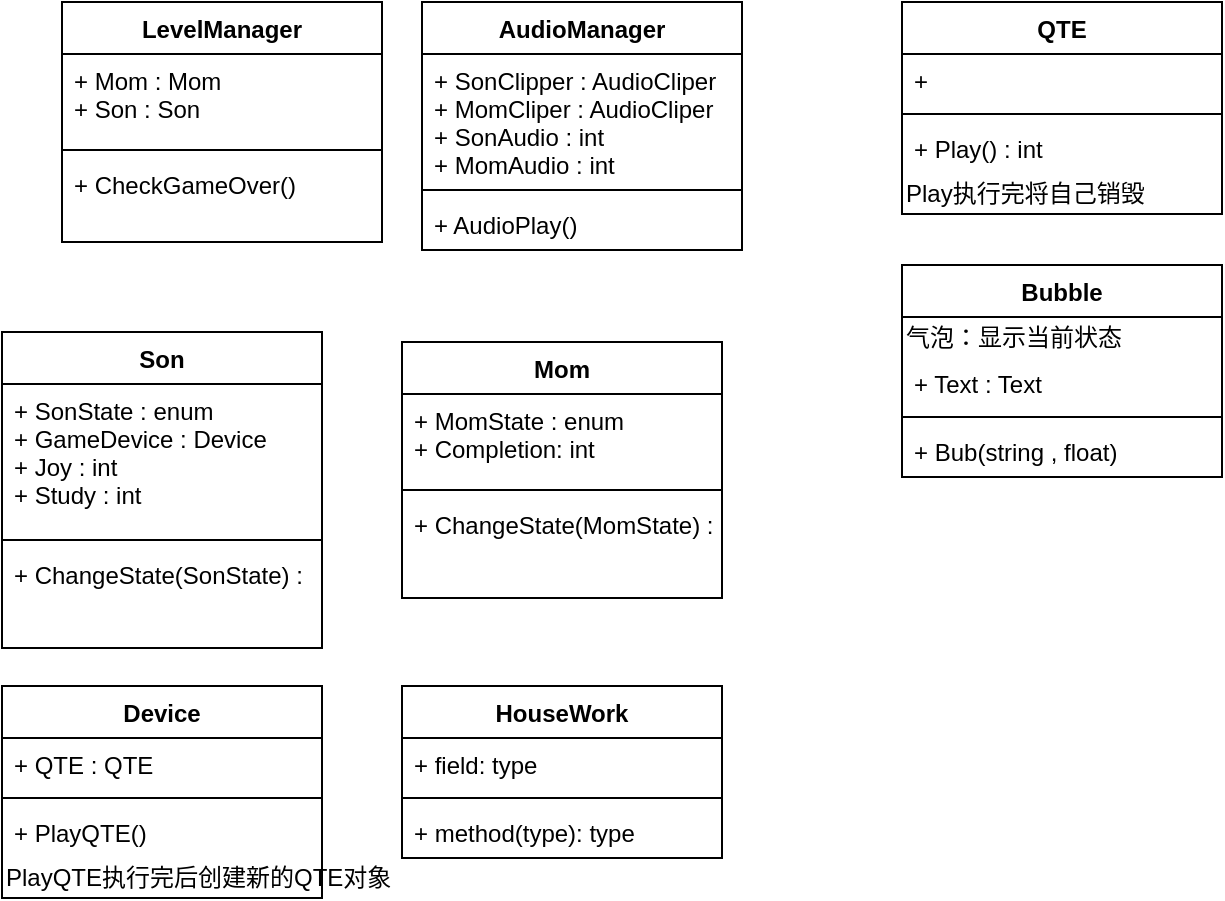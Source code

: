 <mxfile version="10.7.3"><diagram id="Rf6WGnKh9O6FQVkGJHRN" name="第 1 页"><mxGraphModel dx="1137" dy="478" grid="1" gridSize="10" guides="1" tooltips="1" connect="1" arrows="1" fold="1" page="1" pageScale="1" pageWidth="827" pageHeight="1169" math="0" shadow="0"><root><mxCell id="0"/><mxCell id="1" parent="0"/><mxCell id="sH5WNrjj7jIhEKI4YS_0-2" value="Son" style="swimlane;fontStyle=1;align=center;verticalAlign=top;childLayout=stackLayout;horizontal=1;startSize=26;horizontalStack=0;resizeParent=1;resizeParentMax=0;resizeLast=0;collapsible=1;marginBottom=0;" vertex="1" parent="1"><mxGeometry x="140" y="200" width="160" height="158" as="geometry"/></mxCell><mxCell id="sH5WNrjj7jIhEKI4YS_0-3" value="+ SonState : enum&#10;+ GameDevice : Device&#10;+ Joy : int&#10;+ Study : int&#10;&#10;" style="text;strokeColor=none;fillColor=none;align=left;verticalAlign=top;spacingLeft=4;spacingRight=4;overflow=hidden;rotatable=0;points=[[0,0.5],[1,0.5]];portConstraint=eastwest;" vertex="1" parent="sH5WNrjj7jIhEKI4YS_0-2"><mxGeometry y="26" width="160" height="74" as="geometry"/></mxCell><mxCell id="sH5WNrjj7jIhEKI4YS_0-4" value="" style="line;strokeWidth=1;fillColor=none;align=left;verticalAlign=middle;spacingTop=-1;spacingLeft=3;spacingRight=3;rotatable=0;labelPosition=right;points=[];portConstraint=eastwest;" vertex="1" parent="sH5WNrjj7jIhEKI4YS_0-2"><mxGeometry y="100" width="160" height="8" as="geometry"/></mxCell><mxCell id="sH5WNrjj7jIhEKI4YS_0-5" value="+ ChangeState(SonState) : &#10;" style="text;strokeColor=none;fillColor=none;align=left;verticalAlign=top;spacingLeft=4;spacingRight=4;overflow=hidden;rotatable=0;points=[[0,0.5],[1,0.5]];portConstraint=eastwest;" vertex="1" parent="sH5WNrjj7jIhEKI4YS_0-2"><mxGeometry y="108" width="160" height="50" as="geometry"/></mxCell><mxCell id="sH5WNrjj7jIhEKI4YS_0-6" value="Mom" style="swimlane;fontStyle=1;align=center;verticalAlign=top;childLayout=stackLayout;horizontal=1;startSize=26;horizontalStack=0;resizeParent=1;resizeParentMax=0;resizeLast=0;collapsible=1;marginBottom=0;" vertex="1" parent="1"><mxGeometry x="340" y="205" width="160" height="128" as="geometry"/></mxCell><mxCell id="sH5WNrjj7jIhEKI4YS_0-7" value="+ MomState : enum&#10;+ Completion: int&#10;" style="text;strokeColor=none;fillColor=none;align=left;verticalAlign=top;spacingLeft=4;spacingRight=4;overflow=hidden;rotatable=0;points=[[0,0.5],[1,0.5]];portConstraint=eastwest;" vertex="1" parent="sH5WNrjj7jIhEKI4YS_0-6"><mxGeometry y="26" width="160" height="44" as="geometry"/></mxCell><mxCell id="sH5WNrjj7jIhEKI4YS_0-8" value="" style="line;strokeWidth=1;fillColor=none;align=left;verticalAlign=middle;spacingTop=-1;spacingLeft=3;spacingRight=3;rotatable=0;labelPosition=right;points=[];portConstraint=eastwest;" vertex="1" parent="sH5WNrjj7jIhEKI4YS_0-6"><mxGeometry y="70" width="160" height="8" as="geometry"/></mxCell><mxCell id="sH5WNrjj7jIhEKI4YS_0-9" value="+ ChangeState(MomState) : " style="text;strokeColor=none;fillColor=none;align=left;verticalAlign=top;spacingLeft=4;spacingRight=4;overflow=hidden;rotatable=0;points=[[0,0.5],[1,0.5]];portConstraint=eastwest;" vertex="1" parent="sH5WNrjj7jIhEKI4YS_0-6"><mxGeometry y="78" width="160" height="50" as="geometry"/></mxCell><mxCell id="sH5WNrjj7jIhEKI4YS_0-10" value="LevelManager" style="swimlane;fontStyle=1;align=center;verticalAlign=top;childLayout=stackLayout;horizontal=1;startSize=26;horizontalStack=0;resizeParent=1;resizeParentMax=0;resizeLast=0;collapsible=1;marginBottom=0;" vertex="1" parent="1"><mxGeometry x="170" y="35" width="160" height="120" as="geometry"/></mxCell><mxCell id="sH5WNrjj7jIhEKI4YS_0-11" value="+ Mom : Mom&#10;+ Son : Son&#10;" style="text;strokeColor=none;fillColor=none;align=left;verticalAlign=top;spacingLeft=4;spacingRight=4;overflow=hidden;rotatable=0;points=[[0,0.5],[1,0.5]];portConstraint=eastwest;" vertex="1" parent="sH5WNrjj7jIhEKI4YS_0-10"><mxGeometry y="26" width="160" height="44" as="geometry"/></mxCell><mxCell id="sH5WNrjj7jIhEKI4YS_0-12" value="" style="line;strokeWidth=1;fillColor=none;align=left;verticalAlign=middle;spacingTop=-1;spacingLeft=3;spacingRight=3;rotatable=0;labelPosition=right;points=[];portConstraint=eastwest;" vertex="1" parent="sH5WNrjj7jIhEKI4YS_0-10"><mxGeometry y="70" width="160" height="8" as="geometry"/></mxCell><mxCell id="sH5WNrjj7jIhEKI4YS_0-13" value="+ CheckGameOver()" style="text;strokeColor=none;fillColor=none;align=left;verticalAlign=top;spacingLeft=4;spacingRight=4;overflow=hidden;rotatable=0;points=[[0,0.5],[1,0.5]];portConstraint=eastwest;" vertex="1" parent="sH5WNrjj7jIhEKI4YS_0-10"><mxGeometry y="78" width="160" height="42" as="geometry"/></mxCell><mxCell id="sH5WNrjj7jIhEKI4YS_0-14" value="AudioManager" style="swimlane;fontStyle=1;align=center;verticalAlign=top;childLayout=stackLayout;horizontal=1;startSize=26;horizontalStack=0;resizeParent=1;resizeParentMax=0;resizeLast=0;collapsible=1;marginBottom=0;" vertex="1" parent="1"><mxGeometry x="350" y="35" width="160" height="124" as="geometry"/></mxCell><mxCell id="sH5WNrjj7jIhEKI4YS_0-15" value="+ SonClipper : AudioCliper&#10;+ MomCliper : AudioCliper&#10;+ SonAudio : int&#10;+ MomAudio : int&#10;&#10;&#10;" style="text;strokeColor=none;fillColor=none;align=left;verticalAlign=top;spacingLeft=4;spacingRight=4;overflow=hidden;rotatable=0;points=[[0,0.5],[1,0.5]];portConstraint=eastwest;" vertex="1" parent="sH5WNrjj7jIhEKI4YS_0-14"><mxGeometry y="26" width="160" height="64" as="geometry"/></mxCell><mxCell id="sH5WNrjj7jIhEKI4YS_0-16" value="" style="line;strokeWidth=1;fillColor=none;align=left;verticalAlign=middle;spacingTop=-1;spacingLeft=3;spacingRight=3;rotatable=0;labelPosition=right;points=[];portConstraint=eastwest;" vertex="1" parent="sH5WNrjj7jIhEKI4YS_0-14"><mxGeometry y="90" width="160" height="8" as="geometry"/></mxCell><mxCell id="sH5WNrjj7jIhEKI4YS_0-17" value="+ AudioPlay()" style="text;strokeColor=none;fillColor=none;align=left;verticalAlign=top;spacingLeft=4;spacingRight=4;overflow=hidden;rotatable=0;points=[[0,0.5],[1,0.5]];portConstraint=eastwest;" vertex="1" parent="sH5WNrjj7jIhEKI4YS_0-14"><mxGeometry y="98" width="160" height="26" as="geometry"/></mxCell><mxCell id="sH5WNrjj7jIhEKI4YS_0-18" value="QTE" style="swimlane;fontStyle=1;align=center;verticalAlign=top;childLayout=stackLayout;horizontal=1;startSize=26;horizontalStack=0;resizeParent=1;resizeParentMax=0;resizeLast=0;collapsible=1;marginBottom=0;" vertex="1" parent="1"><mxGeometry x="590" y="35" width="160" height="106" as="geometry"/></mxCell><mxCell id="sH5WNrjj7jIhEKI4YS_0-19" value="+ " style="text;strokeColor=none;fillColor=none;align=left;verticalAlign=top;spacingLeft=4;spacingRight=4;overflow=hidden;rotatable=0;points=[[0,0.5],[1,0.5]];portConstraint=eastwest;" vertex="1" parent="sH5WNrjj7jIhEKI4YS_0-18"><mxGeometry y="26" width="160" height="26" as="geometry"/></mxCell><mxCell id="sH5WNrjj7jIhEKI4YS_0-20" value="" style="line;strokeWidth=1;fillColor=none;align=left;verticalAlign=middle;spacingTop=-1;spacingLeft=3;spacingRight=3;rotatable=0;labelPosition=right;points=[];portConstraint=eastwest;" vertex="1" parent="sH5WNrjj7jIhEKI4YS_0-18"><mxGeometry y="52" width="160" height="8" as="geometry"/></mxCell><mxCell id="sH5WNrjj7jIhEKI4YS_0-21" value="+ Play() : int" style="text;strokeColor=none;fillColor=none;align=left;verticalAlign=top;spacingLeft=4;spacingRight=4;overflow=hidden;rotatable=0;points=[[0,0.5],[1,0.5]];portConstraint=eastwest;" vertex="1" parent="sH5WNrjj7jIhEKI4YS_0-18"><mxGeometry y="60" width="160" height="26" as="geometry"/></mxCell><mxCell id="sH5WNrjj7jIhEKI4YS_0-36" value="Play执行完将自己销毁" style="text;html=1;resizable=0;points=[];autosize=1;align=left;verticalAlign=top;spacingTop=-4;" vertex="1" parent="sH5WNrjj7jIhEKI4YS_0-18"><mxGeometry y="86" width="160" height="20" as="geometry"/></mxCell><mxCell id="sH5WNrjj7jIhEKI4YS_0-22" value="Bubble" style="swimlane;fontStyle=1;align=center;verticalAlign=top;childLayout=stackLayout;horizontal=1;startSize=26;horizontalStack=0;resizeParent=1;resizeParentMax=0;resizeLast=0;collapsible=1;marginBottom=0;" vertex="1" parent="1"><mxGeometry x="590" y="166.5" width="160" height="106" as="geometry"/></mxCell><mxCell id="sH5WNrjj7jIhEKI4YS_0-26" value="气泡：显示当前状态" style="text;html=1;resizable=0;points=[];autosize=1;align=left;verticalAlign=top;spacingTop=-4;" vertex="1" parent="sH5WNrjj7jIhEKI4YS_0-22"><mxGeometry y="26" width="160" height="20" as="geometry"/></mxCell><mxCell id="sH5WNrjj7jIhEKI4YS_0-23" value="+ Text : Text" style="text;strokeColor=none;fillColor=none;align=left;verticalAlign=top;spacingLeft=4;spacingRight=4;overflow=hidden;rotatable=0;points=[[0,0.5],[1,0.5]];portConstraint=eastwest;" vertex="1" parent="sH5WNrjj7jIhEKI4YS_0-22"><mxGeometry y="46" width="160" height="26" as="geometry"/></mxCell><mxCell id="sH5WNrjj7jIhEKI4YS_0-24" value="" style="line;strokeWidth=1;fillColor=none;align=left;verticalAlign=middle;spacingTop=-1;spacingLeft=3;spacingRight=3;rotatable=0;labelPosition=right;points=[];portConstraint=eastwest;" vertex="1" parent="sH5WNrjj7jIhEKI4YS_0-22"><mxGeometry y="72" width="160" height="8" as="geometry"/></mxCell><mxCell id="sH5WNrjj7jIhEKI4YS_0-25" value="+ Bub(string , float)" style="text;strokeColor=none;fillColor=none;align=left;verticalAlign=top;spacingLeft=4;spacingRight=4;overflow=hidden;rotatable=0;points=[[0,0.5],[1,0.5]];portConstraint=eastwest;" vertex="1" parent="sH5WNrjj7jIhEKI4YS_0-22"><mxGeometry y="80" width="160" height="26" as="geometry"/></mxCell><mxCell id="sH5WNrjj7jIhEKI4YS_0-27" value="Device" style="swimlane;fontStyle=1;align=center;verticalAlign=top;childLayout=stackLayout;horizontal=1;startSize=26;horizontalStack=0;resizeParent=1;resizeParentMax=0;resizeLast=0;collapsible=1;marginBottom=0;" vertex="1" parent="1"><mxGeometry x="140" y="377" width="160" height="106" as="geometry"/></mxCell><mxCell id="sH5WNrjj7jIhEKI4YS_0-28" value="+ QTE : QTE" style="text;strokeColor=none;fillColor=none;align=left;verticalAlign=top;spacingLeft=4;spacingRight=4;overflow=hidden;rotatable=0;points=[[0,0.5],[1,0.5]];portConstraint=eastwest;" vertex="1" parent="sH5WNrjj7jIhEKI4YS_0-27"><mxGeometry y="26" width="160" height="26" as="geometry"/></mxCell><mxCell id="sH5WNrjj7jIhEKI4YS_0-29" value="" style="line;strokeWidth=1;fillColor=none;align=left;verticalAlign=middle;spacingTop=-1;spacingLeft=3;spacingRight=3;rotatable=0;labelPosition=right;points=[];portConstraint=eastwest;" vertex="1" parent="sH5WNrjj7jIhEKI4YS_0-27"><mxGeometry y="52" width="160" height="8" as="geometry"/></mxCell><mxCell id="sH5WNrjj7jIhEKI4YS_0-30" value="+ PlayQTE()" style="text;strokeColor=none;fillColor=none;align=left;verticalAlign=top;spacingLeft=4;spacingRight=4;overflow=hidden;rotatable=0;points=[[0,0.5],[1,0.5]];portConstraint=eastwest;" vertex="1" parent="sH5WNrjj7jIhEKI4YS_0-27"><mxGeometry y="60" width="160" height="26" as="geometry"/></mxCell><mxCell id="sH5WNrjj7jIhEKI4YS_0-35" value="PlayQTE执行完后创建新的QTE对象" style="text;html=1;resizable=0;points=[];autosize=1;align=left;verticalAlign=top;spacingTop=-4;" vertex="1" parent="sH5WNrjj7jIhEKI4YS_0-27"><mxGeometry y="86" width="160" height="20" as="geometry"/></mxCell><mxCell id="sH5WNrjj7jIhEKI4YS_0-31" value="HouseWork" style="swimlane;fontStyle=1;align=center;verticalAlign=top;childLayout=stackLayout;horizontal=1;startSize=26;horizontalStack=0;resizeParent=1;resizeParentMax=0;resizeLast=0;collapsible=1;marginBottom=0;" vertex="1" parent="1"><mxGeometry x="340" y="377" width="160" height="86" as="geometry"/></mxCell><mxCell id="sH5WNrjj7jIhEKI4YS_0-32" value="+ field: type" style="text;strokeColor=none;fillColor=none;align=left;verticalAlign=top;spacingLeft=4;spacingRight=4;overflow=hidden;rotatable=0;points=[[0,0.5],[1,0.5]];portConstraint=eastwest;" vertex="1" parent="sH5WNrjj7jIhEKI4YS_0-31"><mxGeometry y="26" width="160" height="26" as="geometry"/></mxCell><mxCell id="sH5WNrjj7jIhEKI4YS_0-33" value="" style="line;strokeWidth=1;fillColor=none;align=left;verticalAlign=middle;spacingTop=-1;spacingLeft=3;spacingRight=3;rotatable=0;labelPosition=right;points=[];portConstraint=eastwest;" vertex="1" parent="sH5WNrjj7jIhEKI4YS_0-31"><mxGeometry y="52" width="160" height="8" as="geometry"/></mxCell><mxCell id="sH5WNrjj7jIhEKI4YS_0-34" value="+ method(type): type" style="text;strokeColor=none;fillColor=none;align=left;verticalAlign=top;spacingLeft=4;spacingRight=4;overflow=hidden;rotatable=0;points=[[0,0.5],[1,0.5]];portConstraint=eastwest;" vertex="1" parent="sH5WNrjj7jIhEKI4YS_0-31"><mxGeometry y="60" width="160" height="26" as="geometry"/></mxCell></root></mxGraphModel></diagram></mxfile>